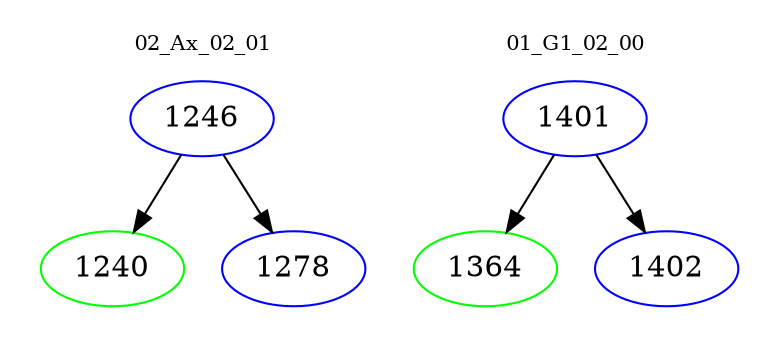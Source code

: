 digraph{
subgraph cluster_0 {
color = white
label = "02_Ax_02_01";
fontsize=10;
T0_1246 [label="1246", color="blue"]
T0_1246 -> T0_1240 [color="black"]
T0_1240 [label="1240", color="green"]
T0_1246 -> T0_1278 [color="black"]
T0_1278 [label="1278", color="blue"]
}
subgraph cluster_1 {
color = white
label = "01_G1_02_00";
fontsize=10;
T1_1401 [label="1401", color="blue"]
T1_1401 -> T1_1364 [color="black"]
T1_1364 [label="1364", color="green"]
T1_1401 -> T1_1402 [color="black"]
T1_1402 [label="1402", color="blue"]
}
}
